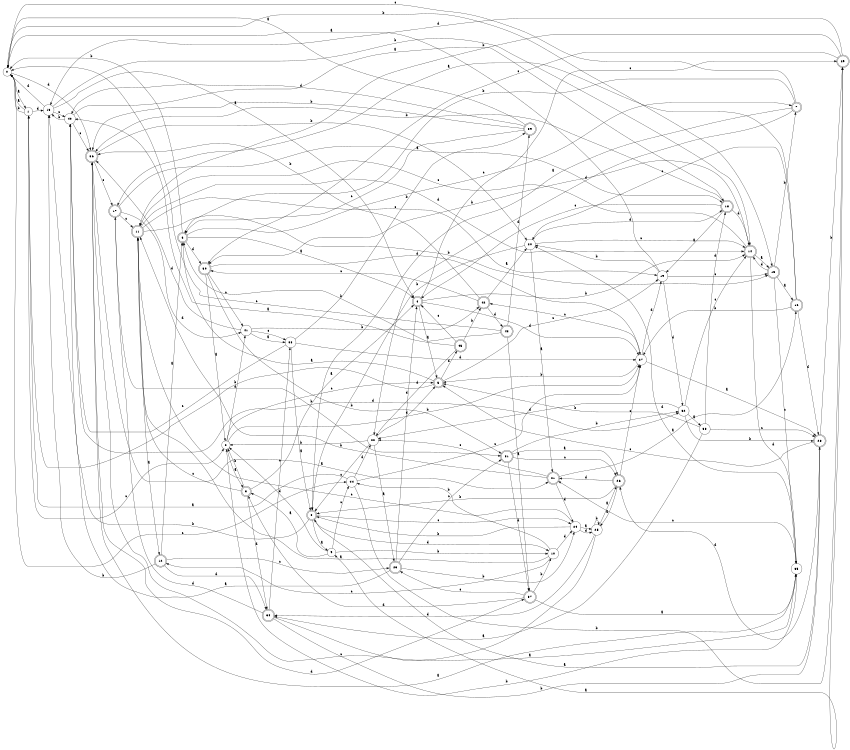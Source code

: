 digraph n37_4 {
__start0 [label="" shape="none"];

rankdir=LR;
size="8,5";

s0 [style="filled", color="black", fillcolor="white" shape="circle", label="0"];
s1 [style="filled", color="black", fillcolor="white" shape="circle", label="1"];
s2 [style="filled", color="black", fillcolor="white" shape="circle", label="2"];
s3 [style="rounded,filled", color="black", fillcolor="white" shape="doublecircle", label="3"];
s4 [style="rounded,filled", color="black", fillcolor="white" shape="doublecircle", label="4"];
s5 [style="rounded,filled", color="black", fillcolor="white" shape="doublecircle", label="5"];
s6 [style="rounded,filled", color="black", fillcolor="white" shape="doublecircle", label="6"];
s7 [style="rounded,filled", color="black", fillcolor="white" shape="doublecircle", label="7"];
s8 [style="rounded,filled", color="black", fillcolor="white" shape="doublecircle", label="8"];
s9 [style="filled", color="black", fillcolor="white" shape="circle", label="9"];
s10 [style="filled", color="black", fillcolor="white" shape="circle", label="10"];
s11 [style="rounded,filled", color="black", fillcolor="white" shape="doublecircle", label="11"];
s12 [style="rounded,filled", color="black", fillcolor="white" shape="doublecircle", label="12"];
s13 [style="filled", color="black", fillcolor="white" shape="circle", label="13"];
s14 [style="rounded,filled", color="black", fillcolor="white" shape="doublecircle", label="14"];
s15 [style="rounded,filled", color="black", fillcolor="white" shape="doublecircle", label="15"];
s16 [style="rounded,filled", color="black", fillcolor="white" shape="doublecircle", label="16"];
s17 [style="rounded,filled", color="black", fillcolor="white" shape="doublecircle", label="17"];
s18 [style="rounded,filled", color="black", fillcolor="white" shape="doublecircle", label="18"];
s19 [style="filled", color="black", fillcolor="white" shape="circle", label="19"];
s20 [style="filled", color="black", fillcolor="white" shape="circle", label="20"];
s21 [style="rounded,filled", color="black", fillcolor="white" shape="doublecircle", label="21"];
s22 [style="filled", color="black", fillcolor="white" shape="circle", label="22"];
s23 [style="rounded,filled", color="black", fillcolor="white" shape="doublecircle", label="23"];
s24 [style="filled", color="black", fillcolor="white" shape="circle", label="24"];
s25 [style="filled", color="black", fillcolor="white" shape="circle", label="25"];
s26 [style="rounded,filled", color="black", fillcolor="white" shape="doublecircle", label="26"];
s27 [style="filled", color="black", fillcolor="white" shape="circle", label="27"];
s28 [style="rounded,filled", color="black", fillcolor="white" shape="doublecircle", label="28"];
s29 [style="rounded,filled", color="black", fillcolor="white" shape="doublecircle", label="29"];
s30 [style="rounded,filled", color="black", fillcolor="white" shape="doublecircle", label="30"];
s31 [style="rounded,filled", color="black", fillcolor="white" shape="doublecircle", label="31"];
s32 [style="filled", color="black", fillcolor="white" shape="circle", label="32"];
s33 [style="filled", color="black", fillcolor="white" shape="circle", label="33"];
s34 [style="rounded,filled", color="black", fillcolor="white" shape="doublecircle", label="34"];
s35 [style="filled", color="black", fillcolor="white" shape="circle", label="35"];
s36 [style="rounded,filled", color="black", fillcolor="white" shape="doublecircle", label="36"];
s37 [style="rounded,filled", color="black", fillcolor="white" shape="doublecircle", label="37"];
s38 [style="filled", color="black", fillcolor="white" shape="circle", label="38"];
s39 [style="rounded,filled", color="black", fillcolor="white" shape="doublecircle", label="39"];
s40 [style="filled", color="black", fillcolor="white" shape="circle", label="40"];
s41 [style="filled", color="black", fillcolor="white" shape="circle", label="41"];
s42 [style="rounded,filled", color="black", fillcolor="white" shape="doublecircle", label="42"];
s43 [style="rounded,filled", color="black", fillcolor="white" shape="doublecircle", label="43"];
s44 [style="filled", color="black", fillcolor="white" shape="circle", label="44"];
s45 [style="rounded,filled", color="black", fillcolor="white" shape="doublecircle", label="45"];
s0 -> s1 [label="a"];
s0 -> s15 [label="b"];
s0 -> s44 [label="c"];
s0 -> s36 [label="d"];
s1 -> s0 [label="a"];
s1 -> s0 [label="b"];
s1 -> s2 [label="c"];
s1 -> s13 [label="d"];
s2 -> s3 [label="a"];
s2 -> s27 [label="b"];
s2 -> s5 [label="c"];
s2 -> s41 [label="d"];
s3 -> s4 [label="a"];
s3 -> s2 [label="b"];
s3 -> s11 [label="c"];
s3 -> s34 [label="d"];
s4 -> s5 [label="a"];
s4 -> s14 [label="b"];
s4 -> s29 [label="c"];
s4 -> s27 [label="d"];
s5 -> s6 [label="a"];
s5 -> s1 [label="b"];
s5 -> s19 [label="c"];
s5 -> s45 [label="d"];
s6 -> s4 [label="a"];
s6 -> s0 [label="b"];
s6 -> s7 [label="c"];
s6 -> s30 [label="d"];
s7 -> s8 [label="a"];
s7 -> s6 [label="b"];
s7 -> s0 [label="c"];
s7 -> s22 [label="d"];
s8 -> s9 [label="a"];
s8 -> s40 [label="b"];
s8 -> s24 [label="c"];
s8 -> s10 [label="d"];
s9 -> s3 [label="a"];
s9 -> s10 [label="b"];
s9 -> s44 [label="c"];
s9 -> s2 [label="d"];
s10 -> s11 [label="a"];
s10 -> s44 [label="b"];
s10 -> s12 [label="c"];
s10 -> s24 [label="d"];
s11 -> s12 [label="a"];
s11 -> s15 [label="b"];
s11 -> s19 [label="c"];
s11 -> s14 [label="d"];
s12 -> s6 [label="a"];
s12 -> s13 [label="b"];
s12 -> s23 [label="c"];
s12 -> s34 [label="d"];
s13 -> s4 [label="a"];
s13 -> s14 [label="b"];
s13 -> s40 [label="c"];
s13 -> s0 [label="d"];
s14 -> s15 [label="a"];
s14 -> s30 [label="b"];
s14 -> s11 [label="c"];
s14 -> s35 [label="d"];
s15 -> s16 [label="a"];
s15 -> s7 [label="b"];
s15 -> s35 [label="c"];
s15 -> s14 [label="d"];
s16 -> s17 [label="a"];
s16 -> s27 [label="b"];
s16 -> s20 [label="c"];
s16 -> s28 [label="d"];
s17 -> s18 [label="a"];
s17 -> s31 [label="b"];
s17 -> s11 [label="c"];
s17 -> s41 [label="d"];
s18 -> s19 [label="a"];
s18 -> s36 [label="b"];
s18 -> s4 [label="c"];
s18 -> s14 [label="d"];
s19 -> s0 [label="a"];
s19 -> s20 [label="b"];
s19 -> s15 [label="c"];
s19 -> s32 [label="d"];
s20 -> s21 [label="a"];
s20 -> s8 [label="b"];
s20 -> s14 [label="c"];
s20 -> s18 [label="d"];
s21 -> s16 [label="a"];
s21 -> s11 [label="b"];
s21 -> s22 [label="c"];
s21 -> s24 [label="d"];
s22 -> s23 [label="a"];
s22 -> s2 [label="b"];
s22 -> s8 [label="c"];
s22 -> s5 [label="d"];
s23 -> s13 [label="a"];
s23 -> s24 [label="b"];
s23 -> s31 [label="c"];
s23 -> s4 [label="d"];
s24 -> s25 [label="a"];
s24 -> s8 [label="b"];
s24 -> s11 [label="c"];
s24 -> s25 [label="d"];
s25 -> s26 [label="a"];
s25 -> s25 [label="b"];
s25 -> s36 [label="c"];
s25 -> s34 [label="d"];
s26 -> s25 [label="a"];
s26 -> s8 [label="b"];
s26 -> s27 [label="c"];
s26 -> s21 [label="d"];
s27 -> s28 [label="a"];
s27 -> s5 [label="b"];
s27 -> s42 [label="c"];
s27 -> s19 [label="d"];
s28 -> s8 [label="a"];
s28 -> s29 [label="b"];
s28 -> s5 [label="c"];
s28 -> s26 [label="d"];
s29 -> s9 [label="a"];
s29 -> s11 [label="b"];
s29 -> s30 [label="c"];
s29 -> s13 [label="d"];
s30 -> s2 [label="a"];
s30 -> s31 [label="b"];
s30 -> s41 [label="c"];
s30 -> s27 [label="d"];
s31 -> s26 [label="a"];
s31 -> s32 [label="b"];
s31 -> s26 [label="c"];
s31 -> s37 [label="d"];
s32 -> s33 [label="a"];
s32 -> s28 [label="b"];
s32 -> s14 [label="c"];
s32 -> s22 [label="d"];
s33 -> s34 [label="a"];
s33 -> s5 [label="b"];
s33 -> s28 [label="c"];
s33 -> s18 [label="d"];
s34 -> s35 [label="a"];
s34 -> s28 [label="b"];
s34 -> s38 [label="c"];
s34 -> s17 [label="d"];
s35 -> s36 [label="a"];
s35 -> s2 [label="b"];
s35 -> s21 [label="c"];
s35 -> s20 [label="d"];
s36 -> s21 [label="a"];
s36 -> s20 [label="b"];
s36 -> s17 [label="c"];
s36 -> s37 [label="d"];
s37 -> s35 [label="a"];
s37 -> s10 [label="b"];
s37 -> s23 [label="c"];
s37 -> s3 [label="d"];
s38 -> s8 [label="a"];
s38 -> s39 [label="b"];
s38 -> s40 [label="c"];
s38 -> s27 [label="d"];
s39 -> s0 [label="a"];
s39 -> s36 [label="b"];
s39 -> s6 [label="c"];
s39 -> s40 [label="d"];
s40 -> s18 [label="a"];
s40 -> s13 [label="b"];
s40 -> s36 [label="c"];
s40 -> s32 [label="d"];
s41 -> s38 [label="a"];
s41 -> s42 [label="b"];
s41 -> s38 [label="c"];
s41 -> s36 [label="d"];
s42 -> s20 [label="a"];
s42 -> s36 [label="b"];
s42 -> s30 [label="c"];
s42 -> s43 [label="d"];
s43 -> s37 [label="a"];
s43 -> s6 [label="b"];
s43 -> s0 [label="c"];
s43 -> s39 [label="d"];
s44 -> s1 [label="a"];
s44 -> s29 [label="b"];
s44 -> s27 [label="c"];
s44 -> s22 [label="d"];
s45 -> s40 [label="a"];
s45 -> s42 [label="b"];
s45 -> s4 [label="c"];
s45 -> s22 [label="d"];

}